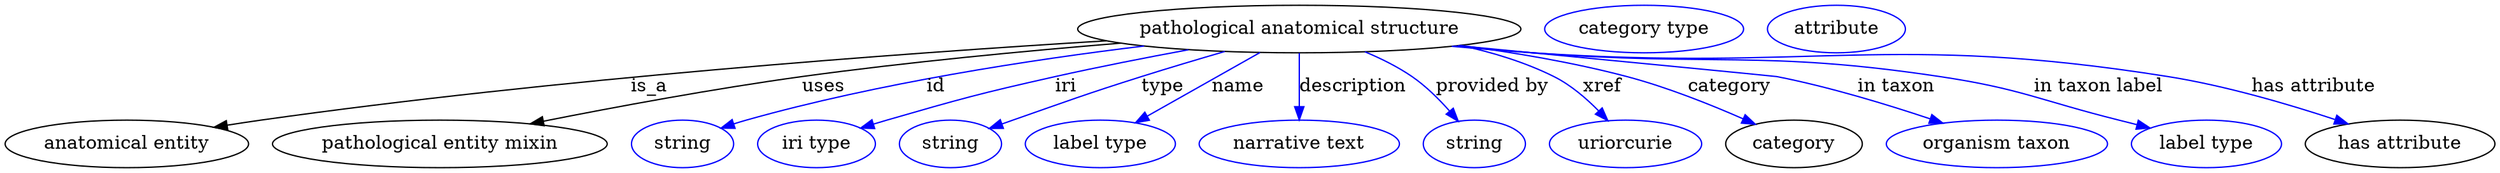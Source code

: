 digraph {
	graph [bb="0,0,1876.1,123"];
	node [label="\N"];
	"pathological anatomical structure"	[height=0.5,
		label="pathological anatomical structure",
		pos="974.64,105",
		width=4.6399];
	"anatomical entity"	[height=0.5,
		pos="91.642,18",
		width=2.5456];
	"pathological anatomical structure" -> "anatomical entity"	[label=is_a,
		lp="491.64,61.5",
		pos="e,157.58,30.6 831.77,95.647 732.37,89.417 596.82,80.09 477.64,69 350.68,57.185 318.89,53.922 192.64,36 184.48,34.841 175.96,33.545 \
167.49,32.199"];
	"pathological entity mixin"	[height=0.5,
		pos="327.64,18",
		width=3.5025];
	"pathological anatomical structure" -> "pathological entity mixin"	[label=uses,
		lp="616.14,61.5",
		pos="e,395.56,33.216 839.8,94.325 768.26,88.459 678.99,79.973 599.64,69 533.82,59.897 459.68,46.025 405.45,35.2"];
	id	[color=blue,
		height=0.5,
		label=string,
		pos="509.64,18",
		width=1.0652];
	"pathological anatomical structure" -> id	[color=blue,
		label=id,
		lp="700.64,61.5",
		pos="e,538.64,29.948 857.59,92.154 773.14,81.864 656.98,64.109 557.64,36 554.54,35.121 551.34,34.148 548.14,33.124",
		style=solid];
	iri	[color=blue,
		height=0.5,
		label="iri type",
		pos="610.64,18",
		width=1.2277];
	"pathological anatomical structure" -> iri	[color=blue,
		label=iri,
		lp="798.64,61.5",
		pos="e,644.27,29.865 891.04,89.343 859.48,83.483 823.31,76.376 790.64,69 734.17,56.251 720.27,52.03 664.64,36 661.13,34.988 657.5,33.911 \
653.86,32.81",
		style=solid];
	type	[color=blue,
		height=0.5,
		label=string,
		pos="711.64,18",
		width=1.0652];
	"pathological anatomical structure" -> type	[color=blue,
		label=type,
		lp="871.64,61.5",
		pos="e,740.94,29.697 918.5,88.011 898.59,82.204 876.07,75.475 855.64,69 812.23,55.239 801.61,51.079 758.64,36 755.96,35.057 753.19,34.077 \
750.4,33.084",
		style=solid];
	name	[color=blue,
		height=0.5,
		label="label type",
		pos="824.64,18",
		width=1.5707];
	"pathological anatomical structure" -> name	[color=blue,
		label=name,
		lp="928.64,61.5",
		pos="e,851.2,34.049 945.01,87.207 920.57,73.357 885.83,53.674 859.95,39.01",
		style=solid];
	description	[color=blue,
		height=0.5,
		label="narrative text",
		pos="974.64,18",
		width=2.0943];
	"pathological anatomical structure" -> description	[color=blue,
		label=description,
		lp="1015.1,61.5",
		pos="e,974.64,36.175 974.64,86.799 974.64,75.163 974.64,59.548 974.64,46.237",
		style=solid];
	"provided by"	[color=blue,
		height=0.5,
		label=string,
		pos="1106.6,18",
		width=1.0652];
	"pathological anatomical structure" -> "provided by"	[color=blue,
		label="provided by",
		lp="1120.1,61.5",
		pos="e,1094.5,35.129 1024.1,87.765 1036.3,82.686 1048.9,76.426 1059.6,69 1070.1,61.784 1080,51.893 1088,42.813",
		style=solid];
	xref	[color=blue,
		height=0.5,
		label=uriorcurie,
		pos="1220.6,18",
		width=1.5887];
	"pathological anatomical structure" -> xref	[color=blue,
		label=xref,
		lp="1203.1,61.5",
		pos="e,1207.3,35.567 1096.1,92.602 1120.3,87.399 1144.9,79.872 1166.6,69 1179.3,62.688 1191.1,52.513 1200.4,42.985",
		style=solid];
	category	[height=0.5,
		pos="1347.6,18",
		width=1.4263];
	"pathological anatomical structure" -> category	[color=blue,
		label=category,
		lp="1299.1,61.5",
		pos="e,1318.5,32.85 1096.1,92.607 1136.4,87.286 1181.3,79.687 1221.6,69 1251.9,60.984 1284.7,47.82 1309.2,37.012",
		style=solid];
	"in taxon"	[color=blue,
		height=0.5,
		label="organism taxon",
		pos="1500.6,18",
		width=2.3109];
	"pathological anatomical structure" -> "in taxon"	[color=blue,
		label="in taxon",
		lp="1424.6,61.5",
		pos="e,1459.9,33.702 1094.3,92.431 1198.5,82.353 1333.1,69.298 1334.6,69 1374.1,61.214 1417.6,47.927 1450.2,37.006",
		style=solid];
	"in taxon label"	[color=blue,
		height=0.5,
		label="label type",
		pos="1658.6,18",
		width=1.5707];
	"pathological anatomical structure" -> "in taxon label"	[color=blue,
		label="in taxon label",
		lp="1577.1,61.5",
		pos="e,1616.1,30.051 1091.5,92.089 1111.2,90.257 1131.5,88.484 1150.6,87 1286.9,76.428 1322.5,89.311 1457.6,69 1518.7,59.821 1532.7,51.037 \
1592.6,36 1597,34.901 1601.6,33.752 1606.1,32.592",
		style=solid];
	"has attribute"	[height=0.5,
		pos="1804.6,18",
		width=1.9859];
	"pathological anatomical structure" -> "has attribute"	[color=blue,
		label="has attribute",
		lp="1739.6,61.5",
		pos="e,1765.3,33.194 1089.6,91.917 1109.9,90.06 1130.9,88.324 1150.6,87 1363.2,72.753 1419.3,102.51 1629.6,69 1673,62.102 1720.7,47.986 \
1755.4,36.507",
		style=solid];
	"named thing_category"	[color=blue,
		height=0.5,
		label="category type",
		pos="1234.6,105",
		width=2.0762];
	"organismal entity_has attribute"	[color=blue,
		height=0.5,
		label=attribute,
		pos="1379.6,105",
		width=1.4443];
}
